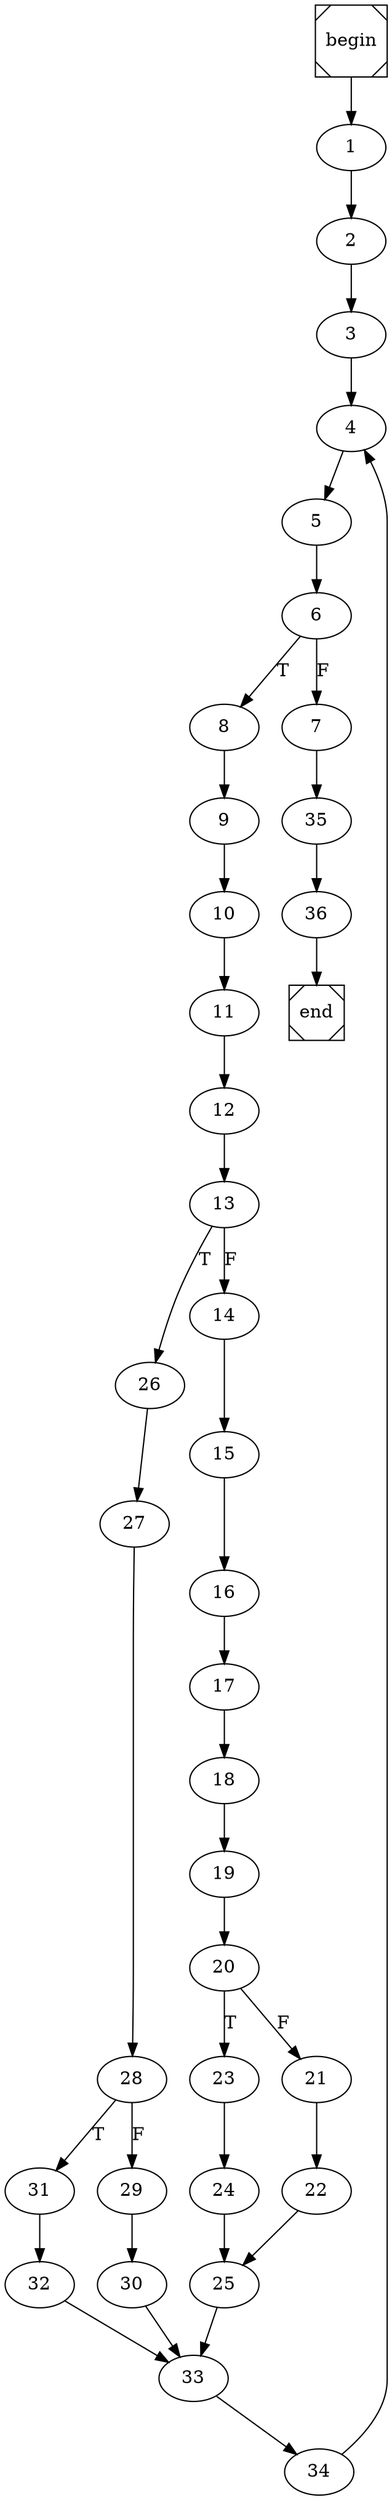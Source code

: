 digraph cfg {
	begin [shape=Msquare];
	end [shape=Msquare];
	begin -> 1;	1 -> 2;	2 -> 3;	3 -> 4;	4 -> 5;	5 -> 6;	6 -> 8[label=T];	6 -> 7[label=F];	7 -> 35;	8 -> 9;	9 -> 10;	10 -> 11;	11 -> 12;	12 -> 13;	13 -> 26[label=T];	13 -> 14[label=F];	14 -> 15;	15 -> 16;	16 -> 17;	17 -> 18;	18 -> 19;	19 -> 20;	20 -> 23[label=T];	20 -> 21[label=F];	21 -> 22;	22 -> 25;	23 -> 24;	24 -> 25;	25 -> 33;	26 -> 27;	27 -> 28;	28 -> 31[label=T];	28 -> 29[label=F];	29 -> 30;	30 -> 33;	31 -> 32;	32 -> 33;	33 -> 34;	34 -> 4;	35 -> 36;	36 -> end;}
